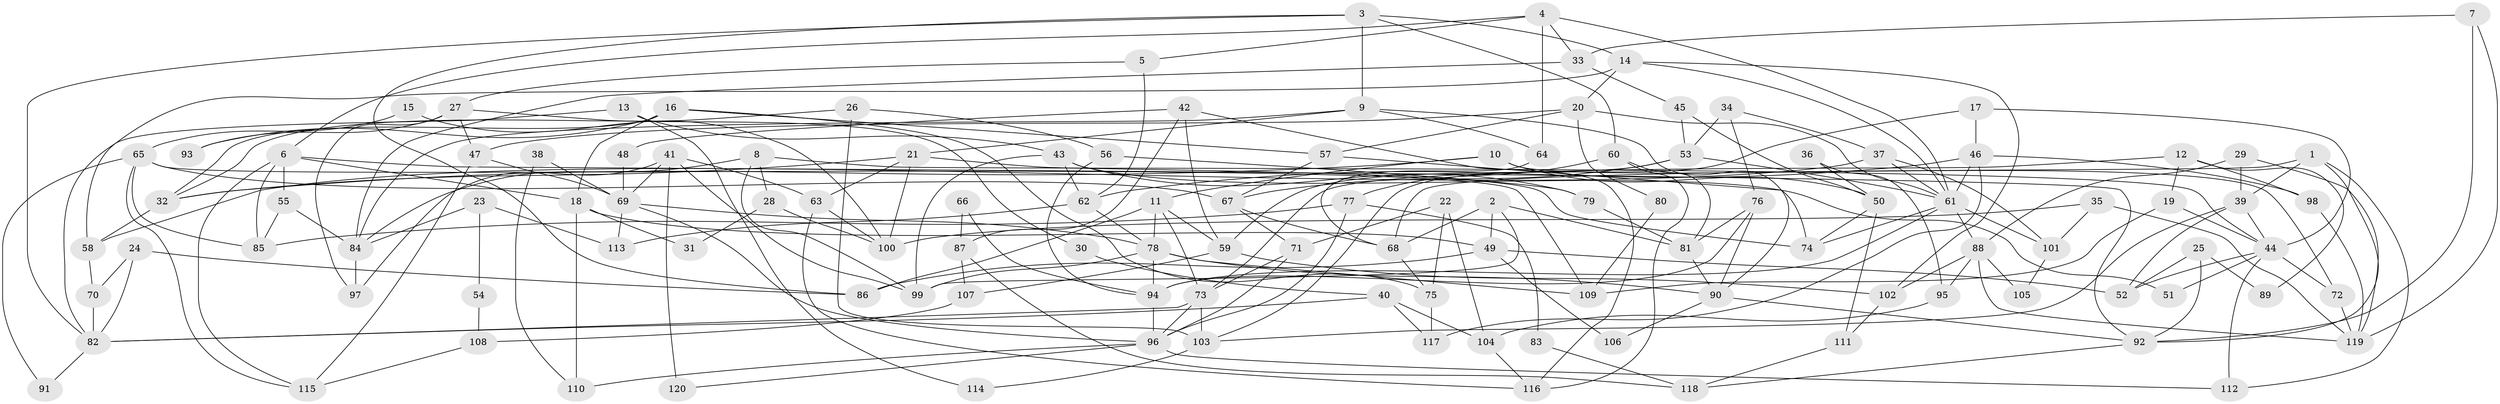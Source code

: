 // Generated by graph-tools (version 1.1) at 2025/50/03/09/25 04:50:43]
// undirected, 120 vertices, 240 edges
graph export_dot {
graph [start="1"]
  node [color=gray90,style=filled];
  1;
  2;
  3;
  4;
  5;
  6;
  7;
  8;
  9;
  10;
  11;
  12;
  13;
  14;
  15;
  16;
  17;
  18;
  19;
  20;
  21;
  22;
  23;
  24;
  25;
  26;
  27;
  28;
  29;
  30;
  31;
  32;
  33;
  34;
  35;
  36;
  37;
  38;
  39;
  40;
  41;
  42;
  43;
  44;
  45;
  46;
  47;
  48;
  49;
  50;
  51;
  52;
  53;
  54;
  55;
  56;
  57;
  58;
  59;
  60;
  61;
  62;
  63;
  64;
  65;
  66;
  67;
  68;
  69;
  70;
  71;
  72;
  73;
  74;
  75;
  76;
  77;
  78;
  79;
  80;
  81;
  82;
  83;
  84;
  85;
  86;
  87;
  88;
  89;
  90;
  91;
  92;
  93;
  94;
  95;
  96;
  97;
  98;
  99;
  100;
  101;
  102;
  103;
  104;
  105;
  106;
  107;
  108;
  109;
  110;
  111;
  112;
  113;
  114;
  115;
  116;
  117;
  118;
  119;
  120;
  1 -- 112;
  1 -- 68;
  1 -- 39;
  1 -- 92;
  2 -- 49;
  2 -- 81;
  2 -- 68;
  2 -- 99;
  3 -- 82;
  3 -- 14;
  3 -- 9;
  3 -- 60;
  3 -- 86;
  4 -- 64;
  4 -- 61;
  4 -- 5;
  4 -- 6;
  4 -- 33;
  5 -- 62;
  5 -- 27;
  6 -- 92;
  6 -- 18;
  6 -- 55;
  6 -- 85;
  6 -- 115;
  7 -- 119;
  7 -- 92;
  7 -- 33;
  8 -- 99;
  8 -- 84;
  8 -- 28;
  8 -- 44;
  9 -- 84;
  9 -- 21;
  9 -- 64;
  9 -- 90;
  10 -- 72;
  10 -- 11;
  10 -- 32;
  10 -- 50;
  11 -- 78;
  11 -- 59;
  11 -- 73;
  11 -- 86;
  12 -- 73;
  12 -- 19;
  12 -- 89;
  12 -- 98;
  13 -- 82;
  13 -- 43;
  13 -- 114;
  14 -- 58;
  14 -- 20;
  14 -- 61;
  14 -- 102;
  15 -- 100;
  15 -- 65;
  16 -- 75;
  16 -- 32;
  16 -- 18;
  16 -- 57;
  16 -- 93;
  17 -- 44;
  17 -- 103;
  17 -- 46;
  18 -- 31;
  18 -- 49;
  18 -- 110;
  19 -- 109;
  19 -- 44;
  20 -- 61;
  20 -- 57;
  20 -- 47;
  20 -- 80;
  21 -- 100;
  21 -- 32;
  21 -- 63;
  21 -- 74;
  22 -- 71;
  22 -- 104;
  22 -- 75;
  23 -- 84;
  23 -- 113;
  23 -- 54;
  24 -- 82;
  24 -- 86;
  24 -- 70;
  25 -- 52;
  25 -- 92;
  25 -- 89;
  26 -- 103;
  26 -- 32;
  26 -- 56;
  27 -- 47;
  27 -- 30;
  27 -- 93;
  27 -- 97;
  28 -- 100;
  28 -- 31;
  29 -- 88;
  29 -- 39;
  29 -- 119;
  30 -- 40;
  32 -- 58;
  33 -- 45;
  33 -- 84;
  34 -- 53;
  34 -- 76;
  34 -- 37;
  35 -- 101;
  35 -- 119;
  35 -- 100;
  36 -- 50;
  36 -- 95;
  37 -- 61;
  37 -- 58;
  37 -- 101;
  38 -- 110;
  38 -- 69;
  39 -- 44;
  39 -- 52;
  39 -- 103;
  40 -- 82;
  40 -- 117;
  40 -- 104;
  41 -- 97;
  41 -- 99;
  41 -- 63;
  41 -- 69;
  41 -- 120;
  42 -- 59;
  42 -- 116;
  42 -- 48;
  42 -- 87;
  43 -- 99;
  43 -- 79;
  43 -- 51;
  43 -- 62;
  44 -- 52;
  44 -- 51;
  44 -- 72;
  44 -- 112;
  45 -- 50;
  45 -- 53;
  46 -- 61;
  46 -- 62;
  46 -- 98;
  46 -- 117;
  47 -- 69;
  47 -- 115;
  48 -- 69;
  49 -- 86;
  49 -- 52;
  49 -- 106;
  50 -- 74;
  50 -- 111;
  53 -- 61;
  53 -- 59;
  53 -- 67;
  54 -- 108;
  55 -- 85;
  55 -- 84;
  56 -- 94;
  56 -- 79;
  57 -- 67;
  57 -- 74;
  58 -- 70;
  59 -- 102;
  59 -- 107;
  60 -- 81;
  60 -- 77;
  60 -- 116;
  61 -- 74;
  61 -- 88;
  61 -- 94;
  61 -- 101;
  62 -- 78;
  62 -- 113;
  63 -- 100;
  63 -- 116;
  64 -- 68;
  65 -- 67;
  65 -- 115;
  65 -- 85;
  65 -- 91;
  65 -- 109;
  66 -- 87;
  66 -- 94;
  67 -- 71;
  67 -- 68;
  68 -- 75;
  69 -- 78;
  69 -- 96;
  69 -- 113;
  70 -- 82;
  71 -- 96;
  71 -- 73;
  72 -- 119;
  73 -- 96;
  73 -- 82;
  73 -- 103;
  75 -- 117;
  76 -- 90;
  76 -- 94;
  76 -- 81;
  77 -- 85;
  77 -- 83;
  77 -- 96;
  78 -- 94;
  78 -- 90;
  78 -- 99;
  78 -- 109;
  79 -- 81;
  80 -- 109;
  81 -- 90;
  82 -- 91;
  83 -- 118;
  84 -- 97;
  87 -- 118;
  87 -- 107;
  88 -- 119;
  88 -- 95;
  88 -- 102;
  88 -- 105;
  90 -- 92;
  90 -- 106;
  92 -- 118;
  94 -- 96;
  95 -- 104;
  96 -- 110;
  96 -- 112;
  96 -- 120;
  98 -- 119;
  101 -- 105;
  102 -- 111;
  103 -- 114;
  104 -- 116;
  107 -- 108;
  108 -- 115;
  111 -- 118;
}
